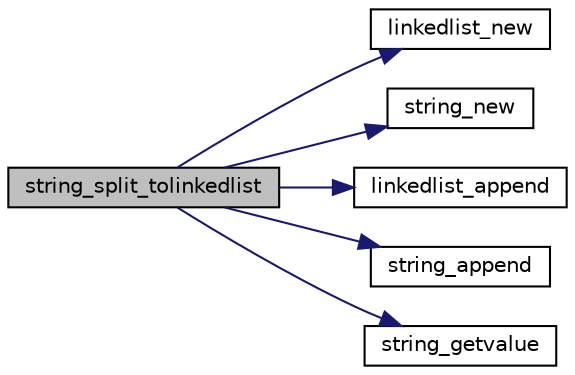 digraph "string_split_tolinkedlist"
{
 // INTERACTIVE_SVG=YES
  edge [fontname="Helvetica",fontsize="10",labelfontname="Helvetica",labelfontsize="10"];
  node [fontname="Helvetica",fontsize="10",shape=record];
  rankdir="LR";
  Node1 [label="string_split_tolinkedlist",height=0.2,width=0.4,color="black", fillcolor="grey75", style="filled", fontcolor="black"];
  Node1 -> Node2 [color="midnightblue",fontsize="10",style="solid",fontname="Helvetica"];
  Node2 [label="linkedlist_new",height=0.2,width=0.4,color="black", fillcolor="white", style="filled",URL="$linkedlist_8h.html#ad80787e592478d8c4710112beb673762"];
  Node1 -> Node3 [color="midnightblue",fontsize="10",style="solid",fontname="Helvetica"];
  Node3 [label="string_new",height=0.2,width=0.4,color="black", fillcolor="white", style="filled",URL="$string_8h.html#a5fe0a275d8ad9d1b486257d32be21ca1"];
  Node1 -> Node4 [color="midnightblue",fontsize="10",style="solid",fontname="Helvetica"];
  Node4 [label="linkedlist_append",height=0.2,width=0.4,color="black", fillcolor="white", style="filled",URL="$linkedlist_8h.html#a0d9503a42d93b5117f220cb0767a9d0a"];
  Node1 -> Node5 [color="midnightblue",fontsize="10",style="solid",fontname="Helvetica"];
  Node5 [label="string_append",height=0.2,width=0.4,color="black", fillcolor="white", style="filled",URL="$string_8h.html#a4acd3723240500d90b439dc12661415d"];
  Node1 -> Node6 [color="midnightblue",fontsize="10",style="solid",fontname="Helvetica"];
  Node6 [label="string_getvalue",height=0.2,width=0.4,color="black", fillcolor="white", style="filled",URL="$string_8h.html#a976eed1a09fe95eb34720601b967224e"];
}
